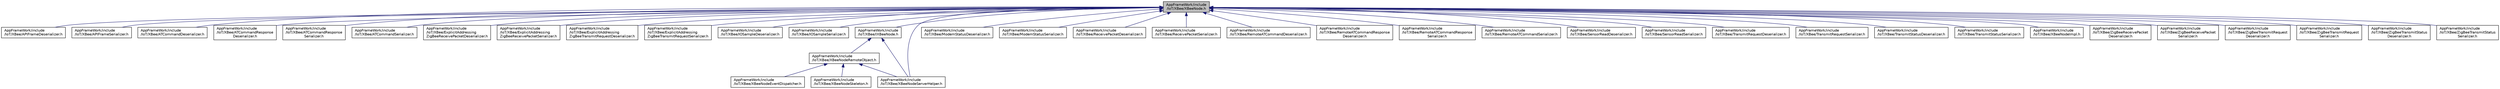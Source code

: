 digraph "AppFrameWork/include/IoT/XBee/XBeeNode.h"
{
 // LATEX_PDF_SIZE
  edge [fontname="Helvetica",fontsize="10",labelfontname="Helvetica",labelfontsize="10"];
  node [fontname="Helvetica",fontsize="10",shape=record];
  Node1 [label="AppFrameWork/include\l/IoT/XBee/XBeeNode.h",height=0.2,width=0.4,color="black", fillcolor="grey75", style="filled", fontcolor="black",tooltip=" "];
  Node1 -> Node2 [dir="back",color="midnightblue",fontsize="10",style="solid",fontname="Helvetica"];
  Node2 [label="AppFrameWork/include\l/IoT/XBee/APIFrameDeserializer.h",height=0.2,width=0.4,color="black", fillcolor="white", style="filled",URL="$APIFrameDeserializer_8h.html",tooltip=" "];
  Node1 -> Node3 [dir="back",color="midnightblue",fontsize="10",style="solid",fontname="Helvetica"];
  Node3 [label="AppFrameWork/include\l/IoT/XBee/APIFrameSerializer.h",height=0.2,width=0.4,color="black", fillcolor="white", style="filled",URL="$APIFrameSerializer_8h.html",tooltip=" "];
  Node1 -> Node4 [dir="back",color="midnightblue",fontsize="10",style="solid",fontname="Helvetica"];
  Node4 [label="AppFrameWork/include\l/IoT/XBee/ATCommandDeserializer.h",height=0.2,width=0.4,color="black", fillcolor="white", style="filled",URL="$ATCommandDeserializer_8h.html",tooltip=" "];
  Node1 -> Node5 [dir="back",color="midnightblue",fontsize="10",style="solid",fontname="Helvetica"];
  Node5 [label="AppFrameWork/include\l/IoT/XBee/ATCommandResponse\lDeserializer.h",height=0.2,width=0.4,color="black", fillcolor="white", style="filled",URL="$ATCommandResponseDeserializer_8h.html",tooltip=" "];
  Node1 -> Node6 [dir="back",color="midnightblue",fontsize="10",style="solid",fontname="Helvetica"];
  Node6 [label="AppFrameWork/include\l/IoT/XBee/ATCommandResponse\lSerializer.h",height=0.2,width=0.4,color="black", fillcolor="white", style="filled",URL="$ATCommandResponseSerializer_8h.html",tooltip=" "];
  Node1 -> Node7 [dir="back",color="midnightblue",fontsize="10",style="solid",fontname="Helvetica"];
  Node7 [label="AppFrameWork/include\l/IoT/XBee/ATCommandSerializer.h",height=0.2,width=0.4,color="black", fillcolor="white", style="filled",URL="$ATCommandSerializer_8h.html",tooltip=" "];
  Node1 -> Node8 [dir="back",color="midnightblue",fontsize="10",style="solid",fontname="Helvetica"];
  Node8 [label="AppFrameWork/include\l/IoT/XBee/ExplicitAddressing\lZigBeeReceivePacketDeserializer.h",height=0.2,width=0.4,color="black", fillcolor="white", style="filled",URL="$ExplicitAddressingZigBeeReceivePacketDeserializer_8h.html",tooltip=" "];
  Node1 -> Node9 [dir="back",color="midnightblue",fontsize="10",style="solid",fontname="Helvetica"];
  Node9 [label="AppFrameWork/include\l/IoT/XBee/ExplicitAddressing\lZigBeeReceivePacketSerializer.h",height=0.2,width=0.4,color="black", fillcolor="white", style="filled",URL="$ExplicitAddressingZigBeeReceivePacketSerializer_8h.html",tooltip=" "];
  Node1 -> Node10 [dir="back",color="midnightblue",fontsize="10",style="solid",fontname="Helvetica"];
  Node10 [label="AppFrameWork/include\l/IoT/XBee/ExplicitAddressing\lZigBeeTransmitRequestDeserializer.h",height=0.2,width=0.4,color="black", fillcolor="white", style="filled",URL="$ExplicitAddressingZigBeeTransmitRequestDeserializer_8h.html",tooltip=" "];
  Node1 -> Node11 [dir="back",color="midnightblue",fontsize="10",style="solid",fontname="Helvetica"];
  Node11 [label="AppFrameWork/include\l/IoT/XBee/ExplicitAddressing\lZigBeeTransmitRequestSerializer.h",height=0.2,width=0.4,color="black", fillcolor="white", style="filled",URL="$ExplicitAddressingZigBeeTransmitRequestSerializer_8h.html",tooltip=" "];
  Node1 -> Node12 [dir="back",color="midnightblue",fontsize="10",style="solid",fontname="Helvetica"];
  Node12 [label="AppFrameWork/include\l/IoT/XBee/IOSampleDeserializer.h",height=0.2,width=0.4,color="black", fillcolor="white", style="filled",URL="$IOSampleDeserializer_8h.html",tooltip=" "];
  Node1 -> Node13 [dir="back",color="midnightblue",fontsize="10",style="solid",fontname="Helvetica"];
  Node13 [label="AppFrameWork/include\l/IoT/XBee/IOSampleSerializer.h",height=0.2,width=0.4,color="black", fillcolor="white", style="filled",URL="$IOSampleSerializer_8h.html",tooltip=" "];
  Node1 -> Node14 [dir="back",color="midnightblue",fontsize="10",style="solid",fontname="Helvetica"];
  Node14 [label="AppFrameWork/include\l/IoT/XBee/IXBeeNode.h",height=0.2,width=0.4,color="black", fillcolor="white", style="filled",URL="$IXBeeNode_8h.html",tooltip=" "];
  Node14 -> Node15 [dir="back",color="midnightblue",fontsize="10",style="solid",fontname="Helvetica"];
  Node15 [label="AppFrameWork/include\l/IoT/XBee/XBeeNodeRemoteObject.h",height=0.2,width=0.4,color="black", fillcolor="white", style="filled",URL="$XBeeNodeRemoteObject_8h.html",tooltip=" "];
  Node15 -> Node16 [dir="back",color="midnightblue",fontsize="10",style="solid",fontname="Helvetica"];
  Node16 [label="AppFrameWork/include\l/IoT/XBee/XBeeNodeEventDispatcher.h",height=0.2,width=0.4,color="black", fillcolor="white", style="filled",URL="$XBeeNodeEventDispatcher_8h.html",tooltip=" "];
  Node15 -> Node17 [dir="back",color="midnightblue",fontsize="10",style="solid",fontname="Helvetica"];
  Node17 [label="AppFrameWork/include\l/IoT/XBee/XBeeNodeServerHelper.h",height=0.2,width=0.4,color="black", fillcolor="white", style="filled",URL="$XBeeNodeServerHelper_8h.html",tooltip=" "];
  Node15 -> Node18 [dir="back",color="midnightblue",fontsize="10",style="solid",fontname="Helvetica"];
  Node18 [label="AppFrameWork/include\l/IoT/XBee/XBeeNodeSkeleton.h",height=0.2,width=0.4,color="black", fillcolor="white", style="filled",URL="$XBeeNodeSkeleton_8h.html",tooltip=" "];
  Node14 -> Node17 [dir="back",color="midnightblue",fontsize="10",style="solid",fontname="Helvetica"];
  Node1 -> Node19 [dir="back",color="midnightblue",fontsize="10",style="solid",fontname="Helvetica"];
  Node19 [label="AppFrameWork/include\l/IoT/XBee/ModemStatusDeserializer.h",height=0.2,width=0.4,color="black", fillcolor="white", style="filled",URL="$ModemStatusDeserializer_8h.html",tooltip=" "];
  Node1 -> Node20 [dir="back",color="midnightblue",fontsize="10",style="solid",fontname="Helvetica"];
  Node20 [label="AppFrameWork/include\l/IoT/XBee/ModemStatusSerializer.h",height=0.2,width=0.4,color="black", fillcolor="white", style="filled",URL="$ModemStatusSerializer_8h.html",tooltip=" "];
  Node1 -> Node21 [dir="back",color="midnightblue",fontsize="10",style="solid",fontname="Helvetica"];
  Node21 [label="AppFrameWork/include\l/IoT/XBee/ReceivePacketDeserializer.h",height=0.2,width=0.4,color="black", fillcolor="white", style="filled",URL="$ReceivePacketDeserializer_8h.html",tooltip=" "];
  Node1 -> Node22 [dir="back",color="midnightblue",fontsize="10",style="solid",fontname="Helvetica"];
  Node22 [label="AppFrameWork/include\l/IoT/XBee/ReceivePacketSerializer.h",height=0.2,width=0.4,color="black", fillcolor="white", style="filled",URL="$ReceivePacketSerializer_8h.html",tooltip=" "];
  Node1 -> Node23 [dir="back",color="midnightblue",fontsize="10",style="solid",fontname="Helvetica"];
  Node23 [label="AppFrameWork/include\l/IoT/XBee/RemoteATCommandDeserializer.h",height=0.2,width=0.4,color="black", fillcolor="white", style="filled",URL="$RemoteATCommandDeserializer_8h.html",tooltip=" "];
  Node1 -> Node24 [dir="back",color="midnightblue",fontsize="10",style="solid",fontname="Helvetica"];
  Node24 [label="AppFrameWork/include\l/IoT/XBee/RemoteATCommandResponse\lDeserializer.h",height=0.2,width=0.4,color="black", fillcolor="white", style="filled",URL="$RemoteATCommandResponseDeserializer_8h.html",tooltip=" "];
  Node1 -> Node25 [dir="back",color="midnightblue",fontsize="10",style="solid",fontname="Helvetica"];
  Node25 [label="AppFrameWork/include\l/IoT/XBee/RemoteATCommandResponse\lSerializer.h",height=0.2,width=0.4,color="black", fillcolor="white", style="filled",URL="$RemoteATCommandResponseSerializer_8h.html",tooltip=" "];
  Node1 -> Node26 [dir="back",color="midnightblue",fontsize="10",style="solid",fontname="Helvetica"];
  Node26 [label="AppFrameWork/include\l/IoT/XBee/RemoteATCommandSerializer.h",height=0.2,width=0.4,color="black", fillcolor="white", style="filled",URL="$RemoteATCommandSerializer_8h.html",tooltip=" "];
  Node1 -> Node27 [dir="back",color="midnightblue",fontsize="10",style="solid",fontname="Helvetica"];
  Node27 [label="AppFrameWork/include\l/IoT/XBee/SensorReadDeserializer.h",height=0.2,width=0.4,color="black", fillcolor="white", style="filled",URL="$SensorReadDeserializer_8h.html",tooltip=" "];
  Node1 -> Node28 [dir="back",color="midnightblue",fontsize="10",style="solid",fontname="Helvetica"];
  Node28 [label="AppFrameWork/include\l/IoT/XBee/SensorReadSerializer.h",height=0.2,width=0.4,color="black", fillcolor="white", style="filled",URL="$SensorReadSerializer_8h.html",tooltip=" "];
  Node1 -> Node29 [dir="back",color="midnightblue",fontsize="10",style="solid",fontname="Helvetica"];
  Node29 [label="AppFrameWork/include\l/IoT/XBee/TransmitRequestDeserializer.h",height=0.2,width=0.4,color="black", fillcolor="white", style="filled",URL="$TransmitRequestDeserializer_8h.html",tooltip=" "];
  Node1 -> Node30 [dir="back",color="midnightblue",fontsize="10",style="solid",fontname="Helvetica"];
  Node30 [label="AppFrameWork/include\l/IoT/XBee/TransmitRequestSerializer.h",height=0.2,width=0.4,color="black", fillcolor="white", style="filled",URL="$TransmitRequestSerializer_8h.html",tooltip=" "];
  Node1 -> Node31 [dir="back",color="midnightblue",fontsize="10",style="solid",fontname="Helvetica"];
  Node31 [label="AppFrameWork/include\l/IoT/XBee/TransmitStatusDeserializer.h",height=0.2,width=0.4,color="black", fillcolor="white", style="filled",URL="$TransmitStatusDeserializer_8h.html",tooltip=" "];
  Node1 -> Node32 [dir="back",color="midnightblue",fontsize="10",style="solid",fontname="Helvetica"];
  Node32 [label="AppFrameWork/include\l/IoT/XBee/TransmitStatusSerializer.h",height=0.2,width=0.4,color="black", fillcolor="white", style="filled",URL="$TransmitStatusSerializer_8h.html",tooltip=" "];
  Node1 -> Node33 [dir="back",color="midnightblue",fontsize="10",style="solid",fontname="Helvetica"];
  Node33 [label="AppFrameWork/include\l/IoT/XBee/XBeeNodeImpl.h",height=0.2,width=0.4,color="black", fillcolor="white", style="filled",URL="$XBeeNodeImpl_8h.html",tooltip=" "];
  Node1 -> Node17 [dir="back",color="midnightblue",fontsize="10",style="solid",fontname="Helvetica"];
  Node1 -> Node34 [dir="back",color="midnightblue",fontsize="10",style="solid",fontname="Helvetica"];
  Node34 [label="AppFrameWork/include\l/IoT/XBee/ZigBeeReceivePacket\lDeserializer.h",height=0.2,width=0.4,color="black", fillcolor="white", style="filled",URL="$ZigBeeReceivePacketDeserializer_8h.html",tooltip=" "];
  Node1 -> Node35 [dir="back",color="midnightblue",fontsize="10",style="solid",fontname="Helvetica"];
  Node35 [label="AppFrameWork/include\l/IoT/XBee/ZigBeeReceivePacket\lSerializer.h",height=0.2,width=0.4,color="black", fillcolor="white", style="filled",URL="$ZigBeeReceivePacketSerializer_8h.html",tooltip=" "];
  Node1 -> Node36 [dir="back",color="midnightblue",fontsize="10",style="solid",fontname="Helvetica"];
  Node36 [label="AppFrameWork/include\l/IoT/XBee/ZigBeeTransmitRequest\lDeserializer.h",height=0.2,width=0.4,color="black", fillcolor="white", style="filled",URL="$ZigBeeTransmitRequestDeserializer_8h.html",tooltip=" "];
  Node1 -> Node37 [dir="back",color="midnightblue",fontsize="10",style="solid",fontname="Helvetica"];
  Node37 [label="AppFrameWork/include\l/IoT/XBee/ZigBeeTransmitRequest\lSerializer.h",height=0.2,width=0.4,color="black", fillcolor="white", style="filled",URL="$ZigBeeTransmitRequestSerializer_8h.html",tooltip=" "];
  Node1 -> Node38 [dir="back",color="midnightblue",fontsize="10",style="solid",fontname="Helvetica"];
  Node38 [label="AppFrameWork/include\l/IoT/XBee/ZigBeeTransmitStatus\lDeserializer.h",height=0.2,width=0.4,color="black", fillcolor="white", style="filled",URL="$ZigBeeTransmitStatusDeserializer_8h.html",tooltip=" "];
  Node1 -> Node39 [dir="back",color="midnightblue",fontsize="10",style="solid",fontname="Helvetica"];
  Node39 [label="AppFrameWork/include\l/IoT/XBee/ZigBeeTransmitStatus\lSerializer.h",height=0.2,width=0.4,color="black", fillcolor="white", style="filled",URL="$ZigBeeTransmitStatusSerializer_8h.html",tooltip=" "];
}
